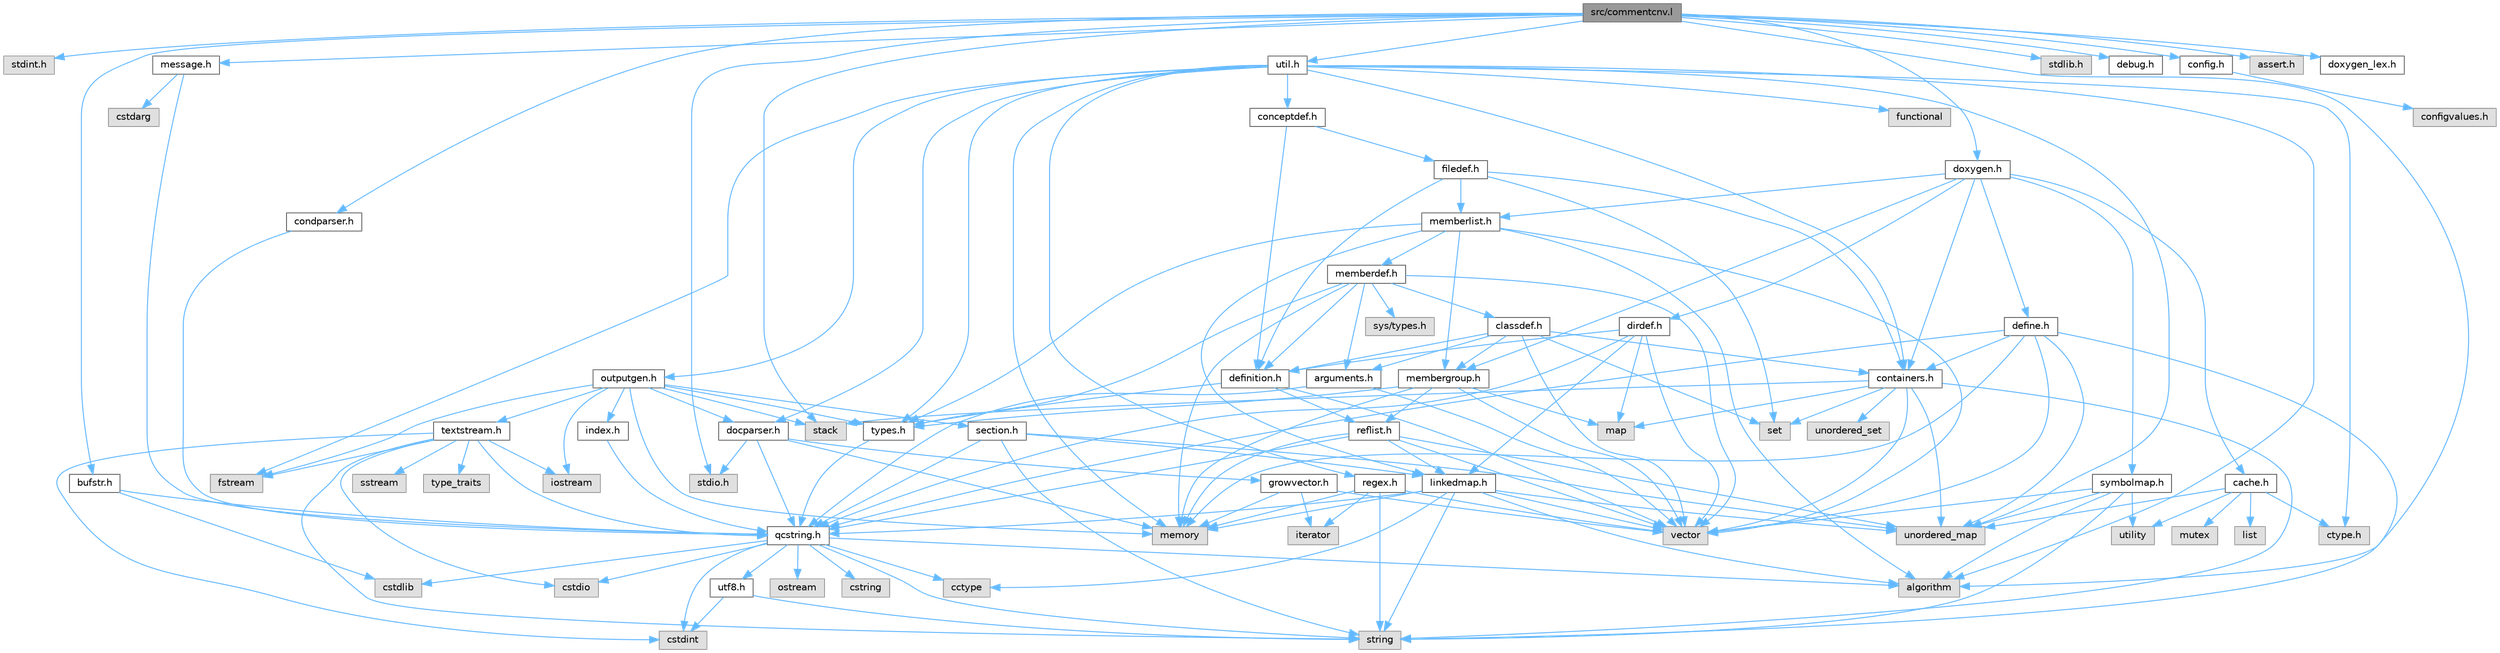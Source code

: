 digraph "src/commentcnv.l"
{
 // INTERACTIVE_SVG=YES
 // LATEX_PDF_SIZE
  bgcolor="transparent";
  edge [fontname=Helvetica,fontsize=10,labelfontname=Helvetica,labelfontsize=10];
  node [fontname=Helvetica,fontsize=10,shape=box,height=0.2,width=0.4];
  Node1 [label="src/commentcnv.l",height=0.2,width=0.4,color="gray40", fillcolor="grey60", style="filled", fontcolor="black",tooltip=" "];
  Node1 -> Node2 [color="steelblue1",style="solid"];
  Node2 [label="stdint.h",height=0.2,width=0.4,color="grey60", fillcolor="#E0E0E0", style="filled",tooltip=" "];
  Node1 -> Node3 [color="steelblue1",style="solid"];
  Node3 [label="stdio.h",height=0.2,width=0.4,color="grey60", fillcolor="#E0E0E0", style="filled",tooltip=" "];
  Node1 -> Node4 [color="steelblue1",style="solid"];
  Node4 [label="stdlib.h",height=0.2,width=0.4,color="grey60", fillcolor="#E0E0E0", style="filled",tooltip=" "];
  Node1 -> Node5 [color="steelblue1",style="solid"];
  Node5 [label="stack",height=0.2,width=0.4,color="grey60", fillcolor="#E0E0E0", style="filled",tooltip=" "];
  Node1 -> Node6 [color="steelblue1",style="solid"];
  Node6 [label="algorithm",height=0.2,width=0.4,color="grey60", fillcolor="#E0E0E0", style="filled",tooltip=" "];
  Node1 -> Node7 [color="steelblue1",style="solid"];
  Node7 [label="bufstr.h",height=0.2,width=0.4,color="grey40", fillcolor="white", style="filled",URL="$d4/de5/bufstr_8h.html",tooltip=" "];
  Node7 -> Node8 [color="steelblue1",style="solid"];
  Node8 [label="cstdlib",height=0.2,width=0.4,color="grey60", fillcolor="#E0E0E0", style="filled",tooltip=" "];
  Node7 -> Node9 [color="steelblue1",style="solid"];
  Node9 [label="qcstring.h",height=0.2,width=0.4,color="grey40", fillcolor="white", style="filled",URL="$d7/d5c/qcstring_8h.html",tooltip=" "];
  Node9 -> Node10 [color="steelblue1",style="solid"];
  Node10 [label="string",height=0.2,width=0.4,color="grey60", fillcolor="#E0E0E0", style="filled",tooltip=" "];
  Node9 -> Node6 [color="steelblue1",style="solid"];
  Node9 -> Node11 [color="steelblue1",style="solid"];
  Node11 [label="cctype",height=0.2,width=0.4,color="grey60", fillcolor="#E0E0E0", style="filled",tooltip=" "];
  Node9 -> Node12 [color="steelblue1",style="solid"];
  Node12 [label="cstring",height=0.2,width=0.4,color="grey60", fillcolor="#E0E0E0", style="filled",tooltip=" "];
  Node9 -> Node13 [color="steelblue1",style="solid"];
  Node13 [label="cstdio",height=0.2,width=0.4,color="grey60", fillcolor="#E0E0E0", style="filled",tooltip=" "];
  Node9 -> Node8 [color="steelblue1",style="solid"];
  Node9 -> Node14 [color="steelblue1",style="solid"];
  Node14 [label="cstdint",height=0.2,width=0.4,color="grey60", fillcolor="#E0E0E0", style="filled",tooltip=" "];
  Node9 -> Node15 [color="steelblue1",style="solid"];
  Node15 [label="ostream",height=0.2,width=0.4,color="grey60", fillcolor="#E0E0E0", style="filled",tooltip=" "];
  Node9 -> Node16 [color="steelblue1",style="solid"];
  Node16 [label="utf8.h",height=0.2,width=0.4,color="grey40", fillcolor="white", style="filled",URL="$db/d7c/utf8_8h.html",tooltip="Various UTF8 related helper functions."];
  Node16 -> Node14 [color="steelblue1",style="solid"];
  Node16 -> Node10 [color="steelblue1",style="solid"];
  Node1 -> Node17 [color="steelblue1",style="solid"];
  Node17 [label="debug.h",height=0.2,width=0.4,color="grey40", fillcolor="white", style="filled",URL="$db/d16/debug_8h.html",tooltip=" "];
  Node1 -> Node18 [color="steelblue1",style="solid"];
  Node18 [label="message.h",height=0.2,width=0.4,color="grey40", fillcolor="white", style="filled",URL="$d2/d0d/message_8h.html",tooltip=" "];
  Node18 -> Node19 [color="steelblue1",style="solid"];
  Node19 [label="cstdarg",height=0.2,width=0.4,color="grey60", fillcolor="#E0E0E0", style="filled",tooltip=" "];
  Node18 -> Node9 [color="steelblue1",style="solid"];
  Node1 -> Node20 [color="steelblue1",style="solid"];
  Node20 [label="config.h",height=0.2,width=0.4,color="grey40", fillcolor="white", style="filled",URL="$db/d16/config_8h.html",tooltip=" "];
  Node20 -> Node21 [color="steelblue1",style="solid"];
  Node21 [label="configvalues.h",height=0.2,width=0.4,color="grey60", fillcolor="#E0E0E0", style="filled",tooltip=" "];
  Node1 -> Node22 [color="steelblue1",style="solid"];
  Node22 [label="doxygen.h",height=0.2,width=0.4,color="grey40", fillcolor="white", style="filled",URL="$d1/da1/doxygen_8h.html",tooltip=" "];
  Node22 -> Node23 [color="steelblue1",style="solid"];
  Node23 [label="containers.h",height=0.2,width=0.4,color="grey40", fillcolor="white", style="filled",URL="$d5/d75/containers_8h.html",tooltip=" "];
  Node23 -> Node24 [color="steelblue1",style="solid"];
  Node24 [label="vector",height=0.2,width=0.4,color="grey60", fillcolor="#E0E0E0", style="filled",tooltip=" "];
  Node23 -> Node10 [color="steelblue1",style="solid"];
  Node23 -> Node25 [color="steelblue1",style="solid"];
  Node25 [label="set",height=0.2,width=0.4,color="grey60", fillcolor="#E0E0E0", style="filled",tooltip=" "];
  Node23 -> Node26 [color="steelblue1",style="solid"];
  Node26 [label="map",height=0.2,width=0.4,color="grey60", fillcolor="#E0E0E0", style="filled",tooltip=" "];
  Node23 -> Node27 [color="steelblue1",style="solid"];
  Node27 [label="unordered_set",height=0.2,width=0.4,color="grey60", fillcolor="#E0E0E0", style="filled",tooltip=" "];
  Node23 -> Node28 [color="steelblue1",style="solid"];
  Node28 [label="unordered_map",height=0.2,width=0.4,color="grey60", fillcolor="#E0E0E0", style="filled",tooltip=" "];
  Node23 -> Node5 [color="steelblue1",style="solid"];
  Node22 -> Node29 [color="steelblue1",style="solid"];
  Node29 [label="membergroup.h",height=0.2,width=0.4,color="grey40", fillcolor="white", style="filled",URL="$d9/d11/membergroup_8h.html",tooltip=" "];
  Node29 -> Node24 [color="steelblue1",style="solid"];
  Node29 -> Node26 [color="steelblue1",style="solid"];
  Node29 -> Node30 [color="steelblue1",style="solid"];
  Node30 [label="memory",height=0.2,width=0.4,color="grey60", fillcolor="#E0E0E0", style="filled",tooltip=" "];
  Node29 -> Node31 [color="steelblue1",style="solid"];
  Node31 [label="types.h",height=0.2,width=0.4,color="grey40", fillcolor="white", style="filled",URL="$d9/d49/types_8h.html",tooltip="This file contains a number of basic enums and types."];
  Node31 -> Node9 [color="steelblue1",style="solid"];
  Node29 -> Node32 [color="steelblue1",style="solid"];
  Node32 [label="reflist.h",height=0.2,width=0.4,color="grey40", fillcolor="white", style="filled",URL="$d1/d02/reflist_8h.html",tooltip=" "];
  Node32 -> Node24 [color="steelblue1",style="solid"];
  Node32 -> Node28 [color="steelblue1",style="solid"];
  Node32 -> Node30 [color="steelblue1",style="solid"];
  Node32 -> Node9 [color="steelblue1",style="solid"];
  Node32 -> Node33 [color="steelblue1",style="solid"];
  Node33 [label="linkedmap.h",height=0.2,width=0.4,color="grey40", fillcolor="white", style="filled",URL="$da/de1/linkedmap_8h.html",tooltip=" "];
  Node33 -> Node28 [color="steelblue1",style="solid"];
  Node33 -> Node24 [color="steelblue1",style="solid"];
  Node33 -> Node30 [color="steelblue1",style="solid"];
  Node33 -> Node10 [color="steelblue1",style="solid"];
  Node33 -> Node6 [color="steelblue1",style="solid"];
  Node33 -> Node11 [color="steelblue1",style="solid"];
  Node33 -> Node9 [color="steelblue1",style="solid"];
  Node22 -> Node34 [color="steelblue1",style="solid"];
  Node34 [label="dirdef.h",height=0.2,width=0.4,color="grey40", fillcolor="white", style="filled",URL="$d6/d15/dirdef_8h.html",tooltip=" "];
  Node34 -> Node24 [color="steelblue1",style="solid"];
  Node34 -> Node26 [color="steelblue1",style="solid"];
  Node34 -> Node9 [color="steelblue1",style="solid"];
  Node34 -> Node33 [color="steelblue1",style="solid"];
  Node34 -> Node35 [color="steelblue1",style="solid"];
  Node35 [label="definition.h",height=0.2,width=0.4,color="grey40", fillcolor="white", style="filled",URL="$df/da1/definition_8h.html",tooltip=" "];
  Node35 -> Node24 [color="steelblue1",style="solid"];
  Node35 -> Node31 [color="steelblue1",style="solid"];
  Node35 -> Node32 [color="steelblue1",style="solid"];
  Node22 -> Node36 [color="steelblue1",style="solid"];
  Node36 [label="memberlist.h",height=0.2,width=0.4,color="grey40", fillcolor="white", style="filled",URL="$dd/d78/memberlist_8h.html",tooltip=" "];
  Node36 -> Node24 [color="steelblue1",style="solid"];
  Node36 -> Node6 [color="steelblue1",style="solid"];
  Node36 -> Node37 [color="steelblue1",style="solid"];
  Node37 [label="memberdef.h",height=0.2,width=0.4,color="grey40", fillcolor="white", style="filled",URL="$d4/d46/memberdef_8h.html",tooltip=" "];
  Node37 -> Node24 [color="steelblue1",style="solid"];
  Node37 -> Node30 [color="steelblue1",style="solid"];
  Node37 -> Node38 [color="steelblue1",style="solid"];
  Node38 [label="sys/types.h",height=0.2,width=0.4,color="grey60", fillcolor="#E0E0E0", style="filled",tooltip=" "];
  Node37 -> Node31 [color="steelblue1",style="solid"];
  Node37 -> Node35 [color="steelblue1",style="solid"];
  Node37 -> Node39 [color="steelblue1",style="solid"];
  Node39 [label="arguments.h",height=0.2,width=0.4,color="grey40", fillcolor="white", style="filled",URL="$df/d9b/arguments_8h.html",tooltip=" "];
  Node39 -> Node24 [color="steelblue1",style="solid"];
  Node39 -> Node9 [color="steelblue1",style="solid"];
  Node37 -> Node40 [color="steelblue1",style="solid"];
  Node40 [label="classdef.h",height=0.2,width=0.4,color="grey40", fillcolor="white", style="filled",URL="$d1/da6/classdef_8h.html",tooltip=" "];
  Node40 -> Node24 [color="steelblue1",style="solid"];
  Node40 -> Node25 [color="steelblue1",style="solid"];
  Node40 -> Node23 [color="steelblue1",style="solid"];
  Node40 -> Node35 [color="steelblue1",style="solid"];
  Node40 -> Node39 [color="steelblue1",style="solid"];
  Node40 -> Node29 [color="steelblue1",style="solid"];
  Node36 -> Node33 [color="steelblue1",style="solid"];
  Node36 -> Node31 [color="steelblue1",style="solid"];
  Node36 -> Node29 [color="steelblue1",style="solid"];
  Node22 -> Node41 [color="steelblue1",style="solid"];
  Node41 [label="define.h",height=0.2,width=0.4,color="grey40", fillcolor="white", style="filled",URL="$df/d67/define_8h.html",tooltip=" "];
  Node41 -> Node24 [color="steelblue1",style="solid"];
  Node41 -> Node30 [color="steelblue1",style="solid"];
  Node41 -> Node10 [color="steelblue1",style="solid"];
  Node41 -> Node28 [color="steelblue1",style="solid"];
  Node41 -> Node9 [color="steelblue1",style="solid"];
  Node41 -> Node23 [color="steelblue1",style="solid"];
  Node22 -> Node42 [color="steelblue1",style="solid"];
  Node42 [label="cache.h",height=0.2,width=0.4,color="grey40", fillcolor="white", style="filled",URL="$d3/d26/cache_8h.html",tooltip=" "];
  Node42 -> Node43 [color="steelblue1",style="solid"];
  Node43 [label="list",height=0.2,width=0.4,color="grey60", fillcolor="#E0E0E0", style="filled",tooltip=" "];
  Node42 -> Node28 [color="steelblue1",style="solid"];
  Node42 -> Node44 [color="steelblue1",style="solid"];
  Node44 [label="mutex",height=0.2,width=0.4,color="grey60", fillcolor="#E0E0E0", style="filled",tooltip=" "];
  Node42 -> Node45 [color="steelblue1",style="solid"];
  Node45 [label="utility",height=0.2,width=0.4,color="grey60", fillcolor="#E0E0E0", style="filled",tooltip=" "];
  Node42 -> Node46 [color="steelblue1",style="solid"];
  Node46 [label="ctype.h",height=0.2,width=0.4,color="grey60", fillcolor="#E0E0E0", style="filled",tooltip=" "];
  Node22 -> Node47 [color="steelblue1",style="solid"];
  Node47 [label="symbolmap.h",height=0.2,width=0.4,color="grey40", fillcolor="white", style="filled",URL="$d7/ddd/symbolmap_8h.html",tooltip=" "];
  Node47 -> Node6 [color="steelblue1",style="solid"];
  Node47 -> Node28 [color="steelblue1",style="solid"];
  Node47 -> Node24 [color="steelblue1",style="solid"];
  Node47 -> Node10 [color="steelblue1",style="solid"];
  Node47 -> Node45 [color="steelblue1",style="solid"];
  Node1 -> Node48 [color="steelblue1",style="solid"];
  Node48 [label="util.h",height=0.2,width=0.4,color="grey40", fillcolor="white", style="filled",URL="$d8/d3c/util_8h.html",tooltip="A bunch of utility functions."];
  Node48 -> Node30 [color="steelblue1",style="solid"];
  Node48 -> Node28 [color="steelblue1",style="solid"];
  Node48 -> Node6 [color="steelblue1",style="solid"];
  Node48 -> Node49 [color="steelblue1",style="solid"];
  Node49 [label="functional",height=0.2,width=0.4,color="grey60", fillcolor="#E0E0E0", style="filled",tooltip=" "];
  Node48 -> Node50 [color="steelblue1",style="solid"];
  Node50 [label="fstream",height=0.2,width=0.4,color="grey60", fillcolor="#E0E0E0", style="filled",tooltip=" "];
  Node48 -> Node46 [color="steelblue1",style="solid"];
  Node48 -> Node31 [color="steelblue1",style="solid"];
  Node48 -> Node51 [color="steelblue1",style="solid"];
  Node51 [label="docparser.h",height=0.2,width=0.4,color="grey40", fillcolor="white", style="filled",URL="$de/d9c/docparser_8h.html",tooltip=" "];
  Node51 -> Node3 [color="steelblue1",style="solid"];
  Node51 -> Node30 [color="steelblue1",style="solid"];
  Node51 -> Node9 [color="steelblue1",style="solid"];
  Node51 -> Node52 [color="steelblue1",style="solid"];
  Node52 [label="growvector.h",height=0.2,width=0.4,color="grey40", fillcolor="white", style="filled",URL="$d7/d50/growvector_8h.html",tooltip=" "];
  Node52 -> Node24 [color="steelblue1",style="solid"];
  Node52 -> Node30 [color="steelblue1",style="solid"];
  Node52 -> Node53 [color="steelblue1",style="solid"];
  Node53 [label="iterator",height=0.2,width=0.4,color="grey60", fillcolor="#E0E0E0", style="filled",tooltip=" "];
  Node48 -> Node23 [color="steelblue1",style="solid"];
  Node48 -> Node54 [color="steelblue1",style="solid"];
  Node54 [label="outputgen.h",height=0.2,width=0.4,color="grey40", fillcolor="white", style="filled",URL="$df/d06/outputgen_8h.html",tooltip=" "];
  Node54 -> Node30 [color="steelblue1",style="solid"];
  Node54 -> Node5 [color="steelblue1",style="solid"];
  Node54 -> Node55 [color="steelblue1",style="solid"];
  Node55 [label="iostream",height=0.2,width=0.4,color="grey60", fillcolor="#E0E0E0", style="filled",tooltip=" "];
  Node54 -> Node50 [color="steelblue1",style="solid"];
  Node54 -> Node31 [color="steelblue1",style="solid"];
  Node54 -> Node56 [color="steelblue1",style="solid"];
  Node56 [label="index.h",height=0.2,width=0.4,color="grey40", fillcolor="white", style="filled",URL="$d1/db5/index_8h.html",tooltip=" "];
  Node56 -> Node9 [color="steelblue1",style="solid"];
  Node54 -> Node57 [color="steelblue1",style="solid"];
  Node57 [label="section.h",height=0.2,width=0.4,color="grey40", fillcolor="white", style="filled",URL="$d1/d2a/section_8h.html",tooltip=" "];
  Node57 -> Node10 [color="steelblue1",style="solid"];
  Node57 -> Node28 [color="steelblue1",style="solid"];
  Node57 -> Node9 [color="steelblue1",style="solid"];
  Node57 -> Node33 [color="steelblue1",style="solid"];
  Node54 -> Node58 [color="steelblue1",style="solid"];
  Node58 [label="textstream.h",height=0.2,width=0.4,color="grey40", fillcolor="white", style="filled",URL="$d4/d7d/textstream_8h.html",tooltip=" "];
  Node58 -> Node10 [color="steelblue1",style="solid"];
  Node58 -> Node55 [color="steelblue1",style="solid"];
  Node58 -> Node59 [color="steelblue1",style="solid"];
  Node59 [label="sstream",height=0.2,width=0.4,color="grey60", fillcolor="#E0E0E0", style="filled",tooltip=" "];
  Node58 -> Node14 [color="steelblue1",style="solid"];
  Node58 -> Node13 [color="steelblue1",style="solid"];
  Node58 -> Node50 [color="steelblue1",style="solid"];
  Node58 -> Node60 [color="steelblue1",style="solid"];
  Node60 [label="type_traits",height=0.2,width=0.4,color="grey60", fillcolor="#E0E0E0", style="filled",tooltip=" "];
  Node58 -> Node9 [color="steelblue1",style="solid"];
  Node54 -> Node51 [color="steelblue1",style="solid"];
  Node48 -> Node61 [color="steelblue1",style="solid"];
  Node61 [label="regex.h",height=0.2,width=0.4,color="grey40", fillcolor="white", style="filled",URL="$d1/d21/regex_8h.html",tooltip=" "];
  Node61 -> Node30 [color="steelblue1",style="solid"];
  Node61 -> Node10 [color="steelblue1",style="solid"];
  Node61 -> Node24 [color="steelblue1",style="solid"];
  Node61 -> Node53 [color="steelblue1",style="solid"];
  Node48 -> Node62 [color="steelblue1",style="solid"];
  Node62 [label="conceptdef.h",height=0.2,width=0.4,color="grey40", fillcolor="white", style="filled",URL="$da/df1/conceptdef_8h.html",tooltip=" "];
  Node62 -> Node35 [color="steelblue1",style="solid"];
  Node62 -> Node63 [color="steelblue1",style="solid"];
  Node63 [label="filedef.h",height=0.2,width=0.4,color="grey40", fillcolor="white", style="filled",URL="$d4/d3a/filedef_8h.html",tooltip=" "];
  Node63 -> Node25 [color="steelblue1",style="solid"];
  Node63 -> Node35 [color="steelblue1",style="solid"];
  Node63 -> Node36 [color="steelblue1",style="solid"];
  Node63 -> Node23 [color="steelblue1",style="solid"];
  Node1 -> Node64 [color="steelblue1",style="solid"];
  Node64 [label="condparser.h",height=0.2,width=0.4,color="grey40", fillcolor="white", style="filled",URL="$d7/d6f/condparser_8h.html",tooltip=" "];
  Node64 -> Node9 [color="steelblue1",style="solid"];
  Node1 -> Node65 [color="steelblue1",style="solid"];
  Node65 [label="assert.h",height=0.2,width=0.4,color="grey60", fillcolor="#E0E0E0", style="filled",tooltip=" "];
  Node1 -> Node66 [color="steelblue1",style="solid"];
  Node66 [label="doxygen_lex.h",height=0.2,width=0.4,color="grey40", fillcolor="white", style="filled",URL="$d6/da5/doxygen__lex_8h.html",tooltip=" "];
}
